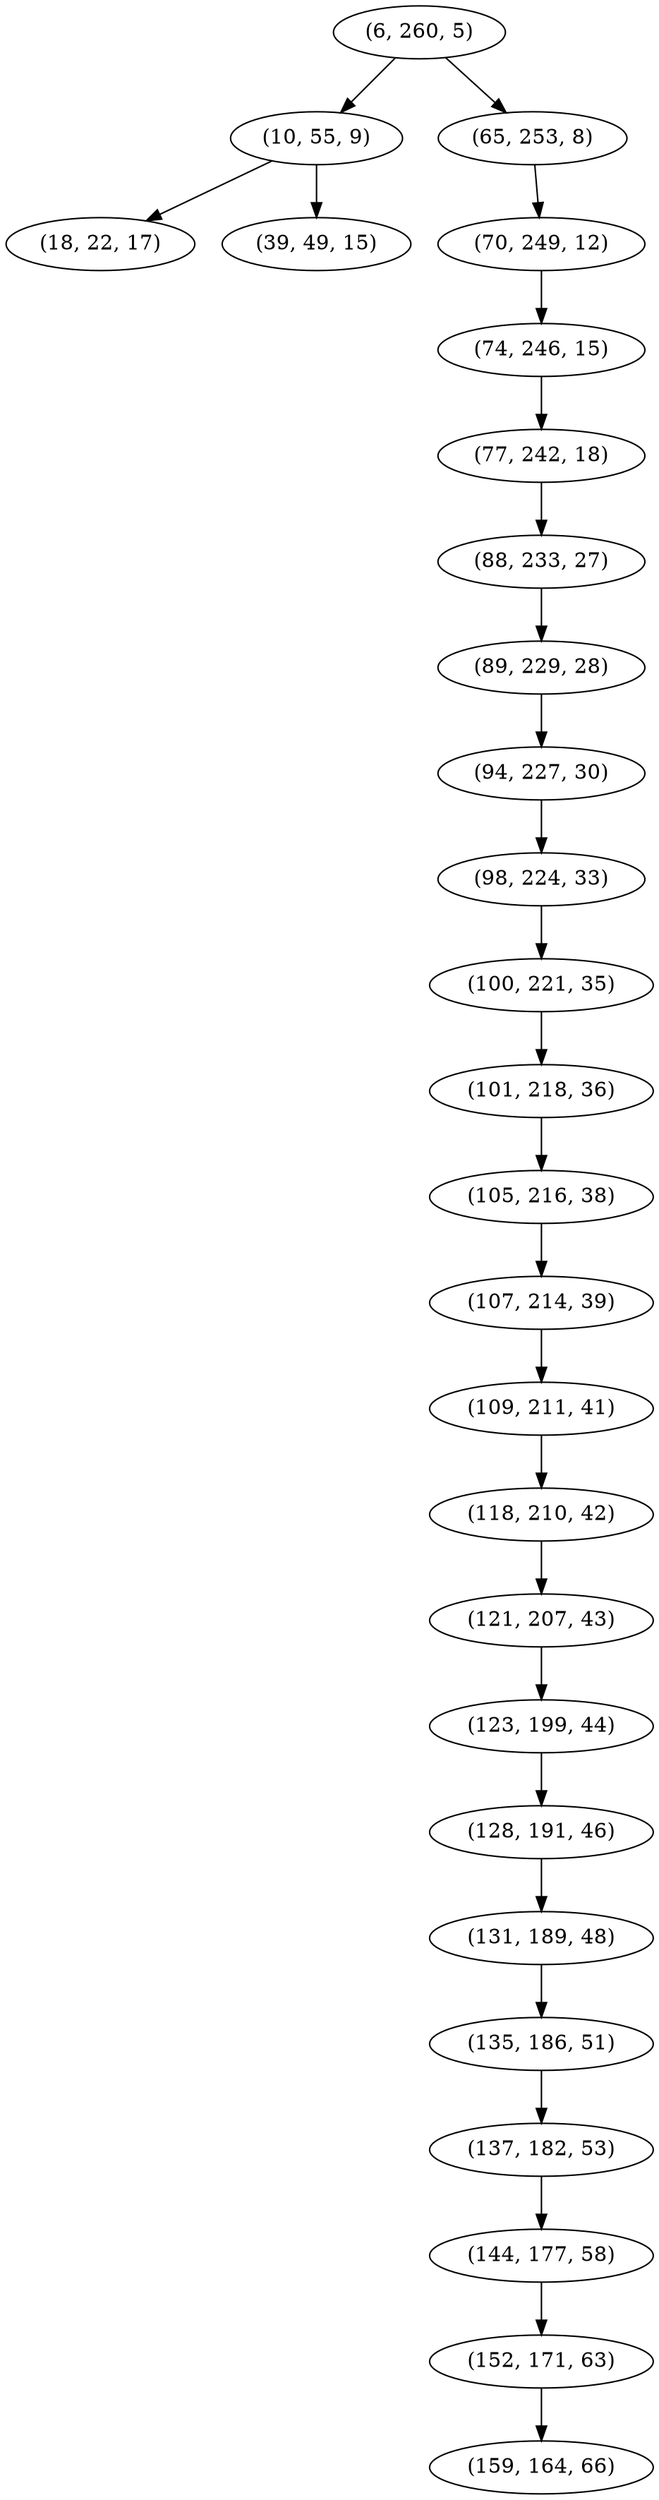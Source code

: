digraph tree {
    "(6, 260, 5)";
    "(10, 55, 9)";
    "(18, 22, 17)";
    "(39, 49, 15)";
    "(65, 253, 8)";
    "(70, 249, 12)";
    "(74, 246, 15)";
    "(77, 242, 18)";
    "(88, 233, 27)";
    "(89, 229, 28)";
    "(94, 227, 30)";
    "(98, 224, 33)";
    "(100, 221, 35)";
    "(101, 218, 36)";
    "(105, 216, 38)";
    "(107, 214, 39)";
    "(109, 211, 41)";
    "(118, 210, 42)";
    "(121, 207, 43)";
    "(123, 199, 44)";
    "(128, 191, 46)";
    "(131, 189, 48)";
    "(135, 186, 51)";
    "(137, 182, 53)";
    "(144, 177, 58)";
    "(152, 171, 63)";
    "(159, 164, 66)";
    "(6, 260, 5)" -> "(10, 55, 9)";
    "(6, 260, 5)" -> "(65, 253, 8)";
    "(10, 55, 9)" -> "(18, 22, 17)";
    "(10, 55, 9)" -> "(39, 49, 15)";
    "(65, 253, 8)" -> "(70, 249, 12)";
    "(70, 249, 12)" -> "(74, 246, 15)";
    "(74, 246, 15)" -> "(77, 242, 18)";
    "(77, 242, 18)" -> "(88, 233, 27)";
    "(88, 233, 27)" -> "(89, 229, 28)";
    "(89, 229, 28)" -> "(94, 227, 30)";
    "(94, 227, 30)" -> "(98, 224, 33)";
    "(98, 224, 33)" -> "(100, 221, 35)";
    "(100, 221, 35)" -> "(101, 218, 36)";
    "(101, 218, 36)" -> "(105, 216, 38)";
    "(105, 216, 38)" -> "(107, 214, 39)";
    "(107, 214, 39)" -> "(109, 211, 41)";
    "(109, 211, 41)" -> "(118, 210, 42)";
    "(118, 210, 42)" -> "(121, 207, 43)";
    "(121, 207, 43)" -> "(123, 199, 44)";
    "(123, 199, 44)" -> "(128, 191, 46)";
    "(128, 191, 46)" -> "(131, 189, 48)";
    "(131, 189, 48)" -> "(135, 186, 51)";
    "(135, 186, 51)" -> "(137, 182, 53)";
    "(137, 182, 53)" -> "(144, 177, 58)";
    "(144, 177, 58)" -> "(152, 171, 63)";
    "(152, 171, 63)" -> "(159, 164, 66)";
}

